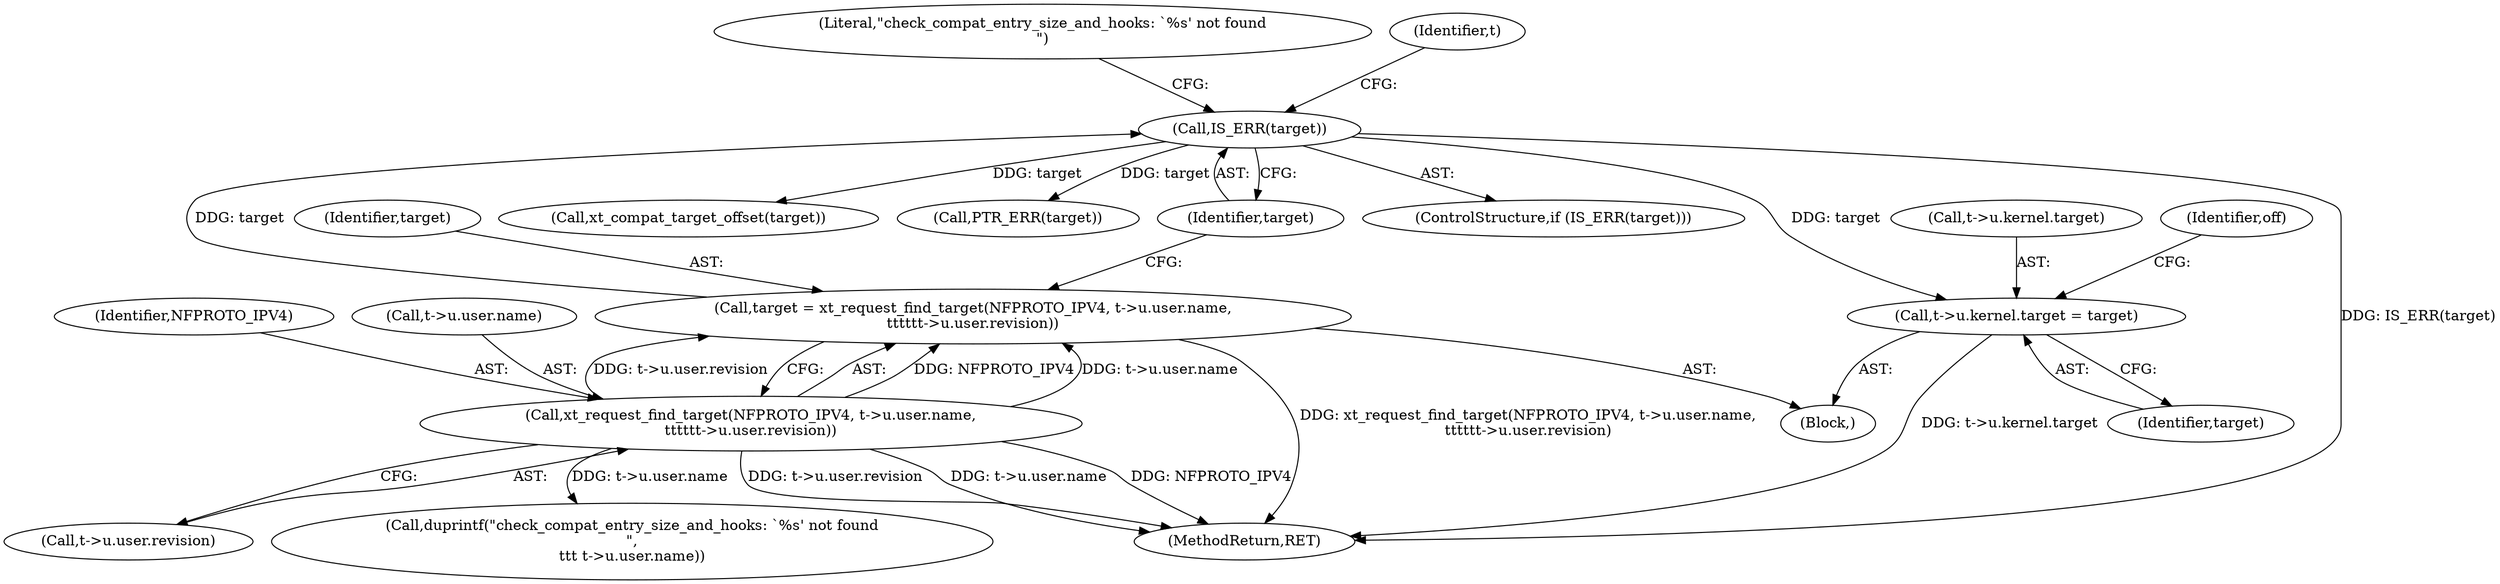 digraph "0_linux_6e94e0cfb0887e4013b3b930fa6ab1fe6bb6ba91_1@pointer" {
"1000240" [label="(Call,t->u.kernel.target = target)"];
"1000223" [label="(Call,IS_ERR(target))"];
"1000204" [label="(Call,target = xt_request_find_target(NFPROTO_IPV4, t->u.user.name,\n\t\t\t\t\tt->u.user.revision))"];
"1000206" [label="(Call,xt_request_find_target(NFPROTO_IPV4, t->u.user.name,\n\t\t\t\t\tt->u.user.revision))"];
"1000241" [label="(Call,t->u.kernel.target)"];
"1000251" [label="(Call,xt_compat_target_offset(target))"];
"1000237" [label="(Call,PTR_ERR(target))"];
"1000206" [label="(Call,xt_request_find_target(NFPROTO_IPV4, t->u.user.name,\n\t\t\t\t\tt->u.user.revision))"];
"1000208" [label="(Call,t->u.user.name)"];
"1000227" [label="(Literal,\"check_compat_entry_size_and_hooks: `%s' not found\n\")"];
"1000248" [label="(Identifier,target)"];
"1000223" [label="(Call,IS_ERR(target))"];
"1000205" [label="(Identifier,target)"];
"1000250" [label="(Identifier,off)"];
"1000207" [label="(Identifier,NFPROTO_IPV4)"];
"1000362" [label="(MethodReturn,RET)"];
"1000204" [label="(Call,target = xt_request_find_target(NFPROTO_IPV4, t->u.user.name,\n\t\t\t\t\tt->u.user.revision))"];
"1000222" [label="(ControlStructure,if (IS_ERR(target)))"];
"1000240" [label="(Call,t->u.kernel.target = target)"];
"1000112" [label="(Block,)"];
"1000215" [label="(Call,t->u.user.revision)"];
"1000226" [label="(Call,duprintf(\"check_compat_entry_size_and_hooks: `%s' not found\n\",\n\t\t\t t->u.user.name))"];
"1000244" [label="(Identifier,t)"];
"1000224" [label="(Identifier,target)"];
"1000240" -> "1000112"  [label="AST: "];
"1000240" -> "1000248"  [label="CFG: "];
"1000241" -> "1000240"  [label="AST: "];
"1000248" -> "1000240"  [label="AST: "];
"1000250" -> "1000240"  [label="CFG: "];
"1000240" -> "1000362"  [label="DDG: t->u.kernel.target"];
"1000223" -> "1000240"  [label="DDG: target"];
"1000223" -> "1000222"  [label="AST: "];
"1000223" -> "1000224"  [label="CFG: "];
"1000224" -> "1000223"  [label="AST: "];
"1000227" -> "1000223"  [label="CFG: "];
"1000244" -> "1000223"  [label="CFG: "];
"1000223" -> "1000362"  [label="DDG: IS_ERR(target)"];
"1000204" -> "1000223"  [label="DDG: target"];
"1000223" -> "1000237"  [label="DDG: target"];
"1000223" -> "1000251"  [label="DDG: target"];
"1000204" -> "1000112"  [label="AST: "];
"1000204" -> "1000206"  [label="CFG: "];
"1000205" -> "1000204"  [label="AST: "];
"1000206" -> "1000204"  [label="AST: "];
"1000224" -> "1000204"  [label="CFG: "];
"1000204" -> "1000362"  [label="DDG: xt_request_find_target(NFPROTO_IPV4, t->u.user.name,\n\t\t\t\t\tt->u.user.revision)"];
"1000206" -> "1000204"  [label="DDG: NFPROTO_IPV4"];
"1000206" -> "1000204"  [label="DDG: t->u.user.name"];
"1000206" -> "1000204"  [label="DDG: t->u.user.revision"];
"1000206" -> "1000215"  [label="CFG: "];
"1000207" -> "1000206"  [label="AST: "];
"1000208" -> "1000206"  [label="AST: "];
"1000215" -> "1000206"  [label="AST: "];
"1000206" -> "1000362"  [label="DDG: t->u.user.name"];
"1000206" -> "1000362"  [label="DDG: NFPROTO_IPV4"];
"1000206" -> "1000362"  [label="DDG: t->u.user.revision"];
"1000206" -> "1000226"  [label="DDG: t->u.user.name"];
}
